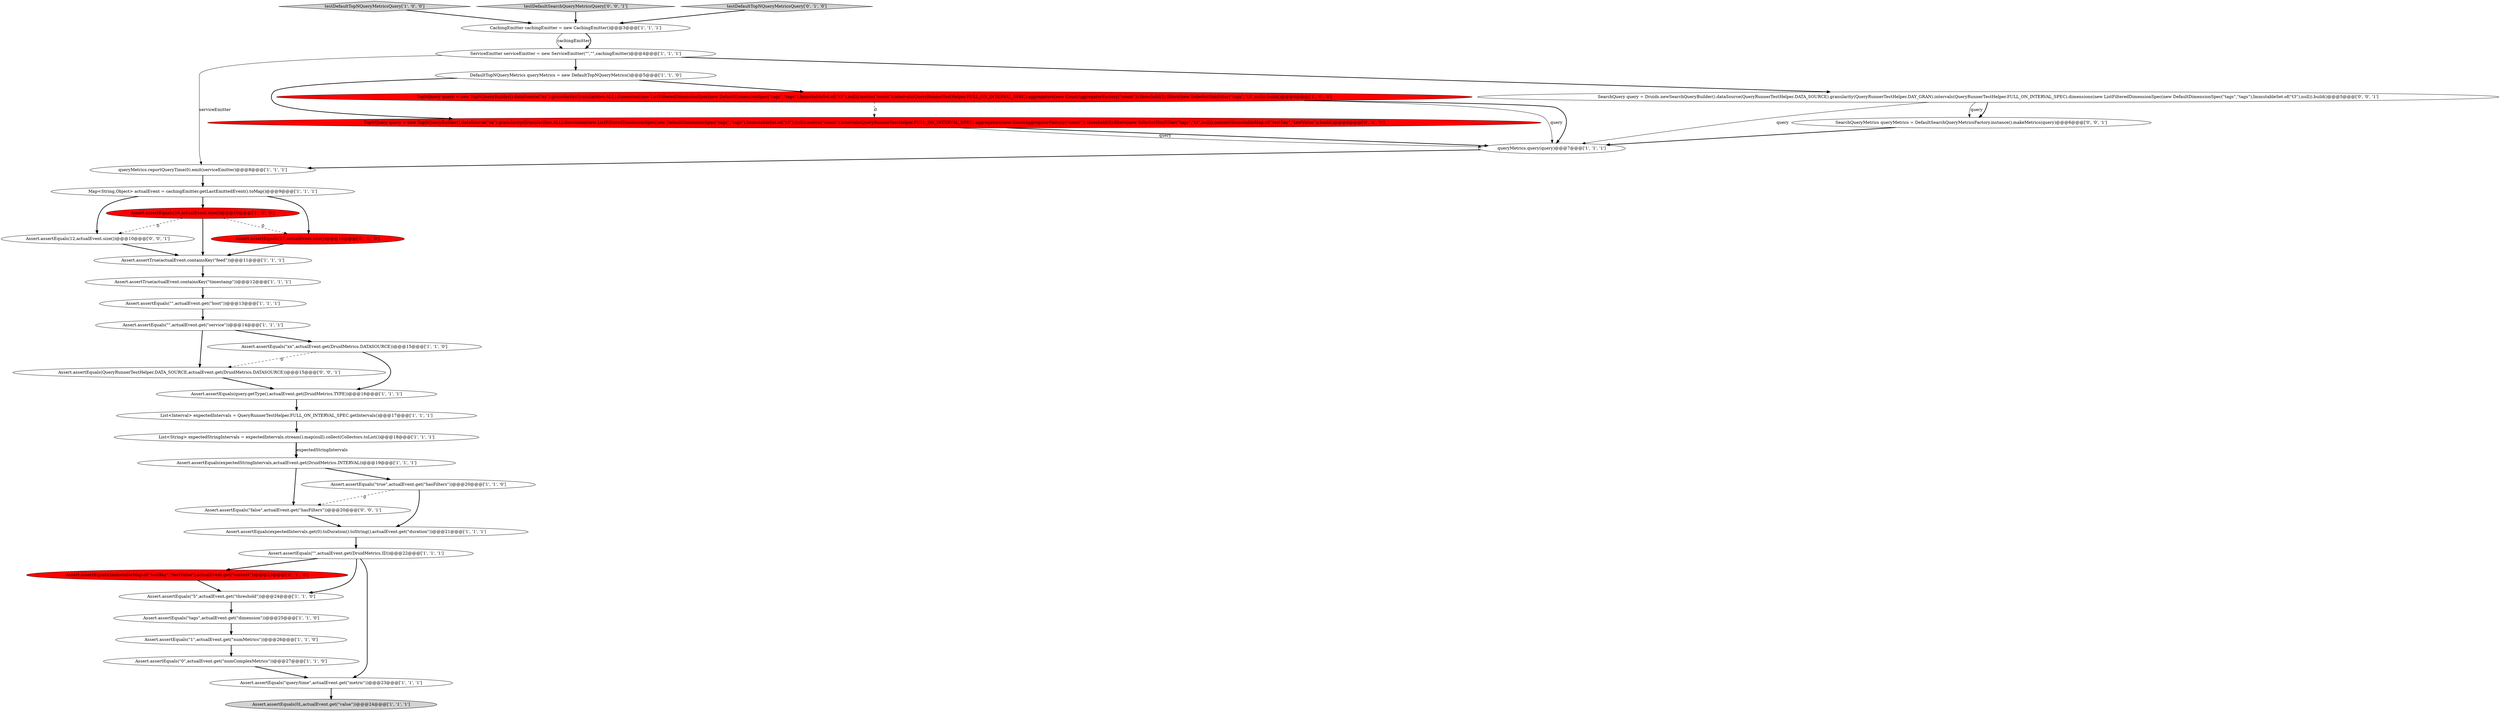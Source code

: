 digraph {
7 [style = filled, label = "TopNQuery query = new TopNQueryBuilder().dataSource(\"xx\").granularity(Granularities.ALL).dimension(new ListFilteredDimensionSpec(new DefaultDimensionSpec(\"tags\",\"tags\"),ImmutableSet.of(\"t3\"),null)).metric(\"count\").intervals(QueryRunnerTestHelper.FULL_ON_INTERVAL_SPEC).aggregators(new CountAggregatorFactory(\"count\")).threshold(5).filters(new SelectorDimFilter(\"tags\",\"t3\",null)).build()@@@6@@@['1', '0', '0']", fillcolor = red, shape = ellipse image = "AAA1AAABBB1BBB"];
25 [style = filled, label = "List<Interval> expectedIntervals = QueryRunnerTestHelper.FULL_ON_INTERVAL_SPEC.getIntervals()@@@17@@@['1', '1', '1']", fillcolor = white, shape = ellipse image = "AAA0AAABBB1BBB"];
31 [style = filled, label = "Assert.assertEquals(12,actualEvent.size())@@@10@@@['0', '0', '1']", fillcolor = white, shape = ellipse image = "AAA0AAABBB3BBB"];
2 [style = filled, label = "Map<String,Object> actualEvent = cachingEmitter.getLastEmittedEvent().toMap()@@@9@@@['1', '1', '1']", fillcolor = white, shape = ellipse image = "AAA0AAABBB1BBB"];
35 [style = filled, label = "SearchQuery query = Druids.newSearchQueryBuilder().dataSource(QueryRunnerTestHelper.DATA_SOURCE).granularity(QueryRunnerTestHelper.DAY_GRAN).intervals(QueryRunnerTestHelper.FULL_ON_INTERVAL_SPEC).dimensions(new ListFilteredDimensionSpec(new DefaultDimensionSpec(\"tags\",\"tags\"),ImmutableSet.of(\"t3\"),null)).build()@@@5@@@['0', '0', '1']", fillcolor = white, shape = ellipse image = "AAA0AAABBB3BBB"];
34 [style = filled, label = "Assert.assertEquals(\"false\",actualEvent.get(\"hasFilters\"))@@@20@@@['0', '0', '1']", fillcolor = white, shape = ellipse image = "AAA0AAABBB3BBB"];
18 [style = filled, label = "Assert.assertEquals(0L,actualEvent.get(\"value\"))@@@24@@@['1', '1', '1']", fillcolor = lightgray, shape = ellipse image = "AAA0AAABBB1BBB"];
26 [style = filled, label = "List<String> expectedStringIntervals = expectedIntervals.stream().map(null).collect(Collectors.toList())@@@18@@@['1', '1', '1']", fillcolor = white, shape = ellipse image = "AAA0AAABBB1BBB"];
4 [style = filled, label = "Assert.assertEquals(expectedIntervals.get(0).toDuration().toString(),actualEvent.get(\"duration\"))@@@21@@@['1', '1', '1']", fillcolor = white, shape = ellipse image = "AAA0AAABBB1BBB"];
30 [style = filled, label = "Assert.assertEquals(17,actualEvent.size())@@@10@@@['0', '1', '0']", fillcolor = red, shape = ellipse image = "AAA1AAABBB2BBB"];
1 [style = filled, label = "ServiceEmitter serviceEmitter = new ServiceEmitter(\"\",\"\",cachingEmitter)@@@4@@@['1', '1', '1']", fillcolor = white, shape = ellipse image = "AAA0AAABBB1BBB"];
15 [style = filled, label = "Assert.assertEquals(\"tags\",actualEvent.get(\"dimension\"))@@@25@@@['1', '1', '0']", fillcolor = white, shape = ellipse image = "AAA0AAABBB1BBB"];
8 [style = filled, label = "Assert.assertEquals(expectedStringIntervals,actualEvent.get(DruidMetrics.INTERVAL))@@@19@@@['1', '1', '1']", fillcolor = white, shape = ellipse image = "AAA0AAABBB1BBB"];
20 [style = filled, label = "Assert.assertEquals(\"query/time\",actualEvent.get(\"metric\"))@@@23@@@['1', '1', '1']", fillcolor = white, shape = ellipse image = "AAA0AAABBB1BBB"];
22 [style = filled, label = "testDefaultTopNQueryMetricsQuery['1', '0', '0']", fillcolor = lightgray, shape = diamond image = "AAA0AAABBB1BBB"];
3 [style = filled, label = "Assert.assertEquals(\"true\",actualEvent.get(\"hasFilters\"))@@@20@@@['1', '1', '0']", fillcolor = white, shape = ellipse image = "AAA0AAABBB1BBB"];
33 [style = filled, label = "SearchQueryMetrics queryMetrics = DefaultSearchQueryMetricsFactory.instance().makeMetrics(query)@@@6@@@['0', '0', '1']", fillcolor = white, shape = ellipse image = "AAA0AAABBB3BBB"];
16 [style = filled, label = "Assert.assertEquals(query.getType(),actualEvent.get(DruidMetrics.TYPE))@@@16@@@['1', '1', '1']", fillcolor = white, shape = ellipse image = "AAA0AAABBB1BBB"];
19 [style = filled, label = "Assert.assertEquals(\"0\",actualEvent.get(\"numComplexMetrics\"))@@@27@@@['1', '1', '0']", fillcolor = white, shape = ellipse image = "AAA0AAABBB1BBB"];
32 [style = filled, label = "testDefaultSearchQueryMetricsQuery['0', '0', '1']", fillcolor = lightgray, shape = diamond image = "AAA0AAABBB3BBB"];
13 [style = filled, label = "Assert.assertEquals(16,actualEvent.size())@@@10@@@['1', '0', '0']", fillcolor = red, shape = ellipse image = "AAA1AAABBB1BBB"];
14 [style = filled, label = "DefaultTopNQueryMetrics queryMetrics = new DefaultTopNQueryMetrics()@@@5@@@['1', '1', '0']", fillcolor = white, shape = ellipse image = "AAA0AAABBB1BBB"];
24 [style = filled, label = "queryMetrics.reportQueryTime(0).emit(serviceEmitter)@@@8@@@['1', '1', '1']", fillcolor = white, shape = ellipse image = "AAA0AAABBB1BBB"];
11 [style = filled, label = "Assert.assertEquals(\"5\",actualEvent.get(\"threshold\"))@@@24@@@['1', '1', '0']", fillcolor = white, shape = ellipse image = "AAA0AAABBB1BBB"];
0 [style = filled, label = "queryMetrics.query(query)@@@7@@@['1', '1', '1']", fillcolor = white, shape = ellipse image = "AAA0AAABBB1BBB"];
28 [style = filled, label = "Assert.assertEquals(ImmutableMap.of(\"testKey\",\"testValue\"),actualEvent.get(\"context\"))@@@23@@@['0', '1', '0']", fillcolor = red, shape = ellipse image = "AAA1AAABBB2BBB"];
12 [style = filled, label = "Assert.assertTrue(actualEvent.containsKey(\"timestamp\"))@@@12@@@['1', '1', '1']", fillcolor = white, shape = ellipse image = "AAA0AAABBB1BBB"];
23 [style = filled, label = "CachingEmitter cachingEmitter = new CachingEmitter()@@@3@@@['1', '1', '1']", fillcolor = white, shape = ellipse image = "AAA0AAABBB1BBB"];
29 [style = filled, label = "TopNQuery query = new TopNQueryBuilder().dataSource(\"xx\").granularity(Granularities.ALL).dimension(new ListFilteredDimensionSpec(new DefaultDimensionSpec(\"tags\",\"tags\"),ImmutableSet.of(\"t3\"),null)).metric(\"count\").intervals(QueryRunnerTestHelper.FULL_ON_INTERVAL_SPEC).aggregators(new CountAggregatorFactory(\"count\")).threshold(5).filters(new SelectorDimFilter(\"tags\",\"t3\",null)).context(ImmutableMap.of(\"testKey\",\"testValue\")).build()@@@6@@@['0', '1', '0']", fillcolor = red, shape = ellipse image = "AAA1AAABBB2BBB"];
9 [style = filled, label = "Assert.assertEquals(\"1\",actualEvent.get(\"numMetrics\"))@@@26@@@['1', '1', '0']", fillcolor = white, shape = ellipse image = "AAA0AAABBB1BBB"];
10 [style = filled, label = "Assert.assertEquals(\"\",actualEvent.get(DruidMetrics.ID))@@@22@@@['1', '1', '1']", fillcolor = white, shape = ellipse image = "AAA0AAABBB1BBB"];
6 [style = filled, label = "Assert.assertEquals(\"\",actualEvent.get(\"service\"))@@@14@@@['1', '1', '1']", fillcolor = white, shape = ellipse image = "AAA0AAABBB1BBB"];
5 [style = filled, label = "Assert.assertEquals(\"\",actualEvent.get(\"host\"))@@@13@@@['1', '1', '1']", fillcolor = white, shape = ellipse image = "AAA0AAABBB1BBB"];
36 [style = filled, label = "Assert.assertEquals(QueryRunnerTestHelper.DATA_SOURCE,actualEvent.get(DruidMetrics.DATASOURCE))@@@15@@@['0', '0', '1']", fillcolor = white, shape = ellipse image = "AAA0AAABBB3BBB"];
21 [style = filled, label = "Assert.assertTrue(actualEvent.containsKey(\"feed\"))@@@11@@@['1', '1', '1']", fillcolor = white, shape = ellipse image = "AAA0AAABBB1BBB"];
17 [style = filled, label = "Assert.assertEquals(\"xx\",actualEvent.get(DruidMetrics.DATASOURCE))@@@15@@@['1', '1', '0']", fillcolor = white, shape = ellipse image = "AAA0AAABBB1BBB"];
27 [style = filled, label = "testDefaultTopNQueryMetricsQuery['0', '1', '0']", fillcolor = lightgray, shape = diamond image = "AAA0AAABBB2BBB"];
6->17 [style = bold, label=""];
4->10 [style = bold, label=""];
8->34 [style = bold, label=""];
10->20 [style = bold, label=""];
10->28 [style = bold, label=""];
32->23 [style = bold, label=""];
12->5 [style = bold, label=""];
24->2 [style = bold, label=""];
19->20 [style = bold, label=""];
28->11 [style = bold, label=""];
8->3 [style = bold, label=""];
29->0 [style = bold, label=""];
35->33 [style = bold, label=""];
16->25 [style = bold, label=""];
7->0 [style = bold, label=""];
26->8 [style = bold, label=""];
1->35 [style = bold, label=""];
31->21 [style = bold, label=""];
23->1 [style = solid, label="cachingEmitter"];
3->4 [style = bold, label=""];
22->23 [style = bold, label=""];
6->36 [style = bold, label=""];
11->15 [style = bold, label=""];
2->31 [style = bold, label=""];
14->7 [style = bold, label=""];
2->13 [style = bold, label=""];
21->12 [style = bold, label=""];
33->0 [style = bold, label=""];
20->18 [style = bold, label=""];
35->0 [style = solid, label="query"];
30->21 [style = bold, label=""];
3->34 [style = dashed, label="0"];
5->6 [style = bold, label=""];
13->31 [style = dashed, label="0"];
15->9 [style = bold, label=""];
0->24 [style = bold, label=""];
35->33 [style = solid, label="query"];
25->26 [style = bold, label=""];
26->8 [style = solid, label="expectedStringIntervals"];
14->29 [style = bold, label=""];
23->1 [style = bold, label=""];
9->19 [style = bold, label=""];
36->16 [style = bold, label=""];
34->4 [style = bold, label=""];
29->0 [style = solid, label="query"];
1->14 [style = bold, label=""];
27->23 [style = bold, label=""];
7->29 [style = dashed, label="0"];
2->30 [style = bold, label=""];
17->36 [style = dashed, label="0"];
13->21 [style = bold, label=""];
1->24 [style = solid, label="serviceEmitter"];
13->30 [style = dashed, label="0"];
7->0 [style = solid, label="query"];
17->16 [style = bold, label=""];
10->11 [style = bold, label=""];
}
